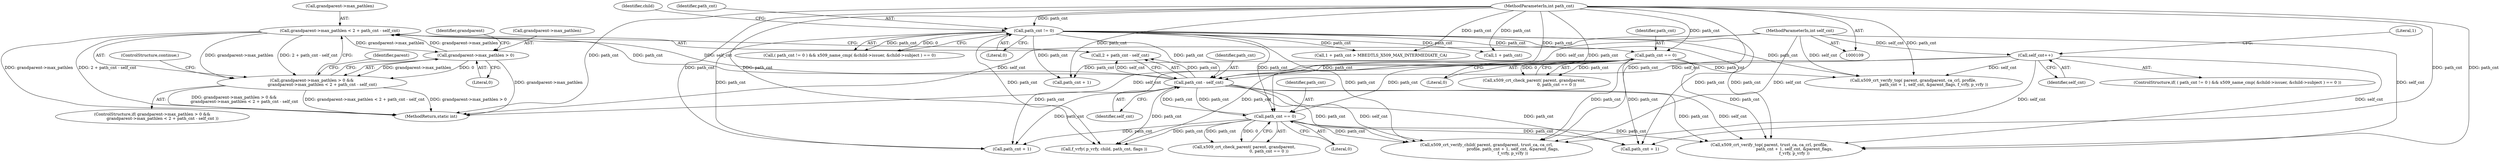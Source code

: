 digraph "0_mbedtls_31458a18788b0cf0b722acda9bb2f2fe13a3fb32_1@API" {
"1000367" [label="(Call,grandparent->max_pathlen < 2 + path_cnt - self_cnt)"];
"1000362" [label="(Call,grandparent->max_pathlen > 0)"];
"1000367" [label="(Call,grandparent->max_pathlen < 2 + path_cnt - self_cnt)"];
"1000373" [label="(Call,path_cnt - self_cnt)"];
"1000312" [label="(Call,path_cnt == 0)"];
"1000115" [label="(MethodParameterIn,int path_cnt)"];
"1000131" [label="(Call,path_cnt != 0)"];
"1000384" [label="(Call,path_cnt == 0)"];
"1000145" [label="(Call,self_cnt++)"];
"1000116" [label="(MethodParameterIn,int self_cnt)"];
"1000361" [label="(Call,grandparent->max_pathlen > 0 &&\n                grandparent->max_pathlen < 2 + path_cnt - self_cnt)"];
"1000138" [label="(Identifier,child)"];
"1000425" [label="(Call,path_cnt + 1)"];
"1000381" [label="(Identifier,parent)"];
"1000313" [label="(Identifier,path_cnt)"];
"1000360" [label="(ControlStructure,if( grandparent->max_pathlen > 0 &&\n                grandparent->max_pathlen < 2 + path_cnt - self_cnt ))"];
"1000148" [label="(Call,1 + path_cnt > MBEDTLS_X509_MAX_INTERMEDIATE_CA)"];
"1000329" [label="(Call,path_cnt + 1)"];
"1000373" [label="(Call,path_cnt - self_cnt)"];
"1000363" [label="(Call,grandparent->max_pathlen)"];
"1000145" [label="(Call,self_cnt++)"];
"1000132" [label="(Identifier,path_cnt)"];
"1000402" [label="(Call,path_cnt + 1)"];
"1000130" [label="(Call,( path_cnt != 0 ) && x509_name_cmp( &child->issuer, &child->subject ) == 0)"];
"1000380" [label="(Call,x509_crt_check_parent( parent, grandparent,\n                                       0, path_cnt == 0 ))"];
"1000115" [label="(MethodParameterIn,int path_cnt)"];
"1000146" [label="(Identifier,self_cnt)"];
"1000324" [label="(Call,x509_crt_verify_top( parent, grandparent, ca_crl, profile,\n                                path_cnt + 1, self_cnt, &parent_flags, f_vrfy, p_vrfy ))"];
"1000314" [label="(Literal,0)"];
"1000375" [label="(Identifier,self_cnt)"];
"1000371" [label="(Call,2 + path_cnt - self_cnt)"];
"1000116" [label="(MethodParameterIn,int self_cnt)"];
"1000129" [label="(ControlStructure,if( ( path_cnt != 0 ) && x509_name_cmp( &child->issuer, &child->subject ) == 0 ))"];
"1000308" [label="(Call,x509_crt_check_parent( parent, grandparent,\n                                   0, path_cnt == 0 ))"];
"1000131" [label="(Call,path_cnt != 0)"];
"1000420" [label="(Call,x509_crt_verify_top( parent, trust_ca, ca_crl, profile,\n                                       path_cnt + 1, self_cnt, &parent_flags,\n                                       f_vrfy, p_vrfy ))"];
"1000150" [label="(Literal,1)"];
"1000386" [label="(Literal,0)"];
"1000133" [label="(Literal,0)"];
"1000369" [label="(Identifier,grandparent)"];
"1000312" [label="(Call,path_cnt == 0)"];
"1000149" [label="(Call,1 + path_cnt)"];
"1000384" [label="(Call,path_cnt == 0)"];
"1000374" [label="(Identifier,path_cnt)"];
"1000377" [label="(ControlStructure,continue;)"];
"1000368" [label="(Call,grandparent->max_pathlen)"];
"1000361" [label="(Call,grandparent->max_pathlen > 0 &&\n                grandparent->max_pathlen < 2 + path_cnt - self_cnt)"];
"1000447" [label="(Call,f_vrfy( p_vrfy, child, path_cnt, flags ))"];
"1000367" [label="(Call,grandparent->max_pathlen < 2 + path_cnt - self_cnt)"];
"1000366" [label="(Literal,0)"];
"1000461" [label="(MethodReturn,static int)"];
"1000385" [label="(Identifier,path_cnt)"];
"1000396" [label="(Call,x509_crt_verify_child( parent, grandparent, trust_ca, ca_crl,\n                                         profile, path_cnt + 1, self_cnt, &parent_flags,\n                                         f_vrfy, p_vrfy ))"];
"1000362" [label="(Call,grandparent->max_pathlen > 0)"];
"1000367" -> "1000361"  [label="AST: "];
"1000367" -> "1000371"  [label="CFG: "];
"1000368" -> "1000367"  [label="AST: "];
"1000371" -> "1000367"  [label="AST: "];
"1000361" -> "1000367"  [label="CFG: "];
"1000367" -> "1000461"  [label="DDG: grandparent->max_pathlen"];
"1000367" -> "1000461"  [label="DDG: 2 + path_cnt - self_cnt"];
"1000367" -> "1000362"  [label="DDG: grandparent->max_pathlen"];
"1000367" -> "1000361"  [label="DDG: grandparent->max_pathlen"];
"1000367" -> "1000361"  [label="DDG: 2 + path_cnt - self_cnt"];
"1000362" -> "1000367"  [label="DDG: grandparent->max_pathlen"];
"1000373" -> "1000367"  [label="DDG: path_cnt"];
"1000373" -> "1000367"  [label="DDG: self_cnt"];
"1000362" -> "1000361"  [label="AST: "];
"1000362" -> "1000366"  [label="CFG: "];
"1000363" -> "1000362"  [label="AST: "];
"1000366" -> "1000362"  [label="AST: "];
"1000369" -> "1000362"  [label="CFG: "];
"1000361" -> "1000362"  [label="CFG: "];
"1000362" -> "1000461"  [label="DDG: grandparent->max_pathlen"];
"1000362" -> "1000361"  [label="DDG: grandparent->max_pathlen"];
"1000362" -> "1000361"  [label="DDG: 0"];
"1000373" -> "1000371"  [label="AST: "];
"1000373" -> "1000375"  [label="CFG: "];
"1000374" -> "1000373"  [label="AST: "];
"1000375" -> "1000373"  [label="AST: "];
"1000371" -> "1000373"  [label="CFG: "];
"1000373" -> "1000371"  [label="DDG: path_cnt"];
"1000373" -> "1000371"  [label="DDG: self_cnt"];
"1000312" -> "1000373"  [label="DDG: path_cnt"];
"1000384" -> "1000373"  [label="DDG: path_cnt"];
"1000115" -> "1000373"  [label="DDG: path_cnt"];
"1000131" -> "1000373"  [label="DDG: path_cnt"];
"1000145" -> "1000373"  [label="DDG: self_cnt"];
"1000116" -> "1000373"  [label="DDG: self_cnt"];
"1000373" -> "1000384"  [label="DDG: path_cnt"];
"1000373" -> "1000396"  [label="DDG: self_cnt"];
"1000373" -> "1000396"  [label="DDG: path_cnt"];
"1000373" -> "1000402"  [label="DDG: path_cnt"];
"1000373" -> "1000420"  [label="DDG: path_cnt"];
"1000373" -> "1000420"  [label="DDG: self_cnt"];
"1000373" -> "1000425"  [label="DDG: path_cnt"];
"1000373" -> "1000447"  [label="DDG: path_cnt"];
"1000312" -> "1000308"  [label="AST: "];
"1000312" -> "1000314"  [label="CFG: "];
"1000313" -> "1000312"  [label="AST: "];
"1000314" -> "1000312"  [label="AST: "];
"1000308" -> "1000312"  [label="CFG: "];
"1000312" -> "1000308"  [label="DDG: path_cnt"];
"1000312" -> "1000308"  [label="DDG: 0"];
"1000115" -> "1000312"  [label="DDG: path_cnt"];
"1000131" -> "1000312"  [label="DDG: path_cnt"];
"1000312" -> "1000324"  [label="DDG: path_cnt"];
"1000312" -> "1000329"  [label="DDG: path_cnt"];
"1000312" -> "1000384"  [label="DDG: path_cnt"];
"1000312" -> "1000396"  [label="DDG: path_cnt"];
"1000312" -> "1000402"  [label="DDG: path_cnt"];
"1000312" -> "1000420"  [label="DDG: path_cnt"];
"1000312" -> "1000425"  [label="DDG: path_cnt"];
"1000312" -> "1000447"  [label="DDG: path_cnt"];
"1000115" -> "1000109"  [label="AST: "];
"1000115" -> "1000461"  [label="DDG: path_cnt"];
"1000115" -> "1000131"  [label="DDG: path_cnt"];
"1000115" -> "1000148"  [label="DDG: path_cnt"];
"1000115" -> "1000149"  [label="DDG: path_cnt"];
"1000115" -> "1000324"  [label="DDG: path_cnt"];
"1000115" -> "1000329"  [label="DDG: path_cnt"];
"1000115" -> "1000384"  [label="DDG: path_cnt"];
"1000115" -> "1000396"  [label="DDG: path_cnt"];
"1000115" -> "1000402"  [label="DDG: path_cnt"];
"1000115" -> "1000420"  [label="DDG: path_cnt"];
"1000115" -> "1000425"  [label="DDG: path_cnt"];
"1000115" -> "1000447"  [label="DDG: path_cnt"];
"1000131" -> "1000130"  [label="AST: "];
"1000131" -> "1000133"  [label="CFG: "];
"1000132" -> "1000131"  [label="AST: "];
"1000133" -> "1000131"  [label="AST: "];
"1000138" -> "1000131"  [label="CFG: "];
"1000130" -> "1000131"  [label="CFG: "];
"1000131" -> "1000130"  [label="DDG: path_cnt"];
"1000131" -> "1000130"  [label="DDG: 0"];
"1000131" -> "1000148"  [label="DDG: path_cnt"];
"1000131" -> "1000149"  [label="DDG: path_cnt"];
"1000131" -> "1000324"  [label="DDG: path_cnt"];
"1000131" -> "1000329"  [label="DDG: path_cnt"];
"1000131" -> "1000384"  [label="DDG: path_cnt"];
"1000131" -> "1000396"  [label="DDG: path_cnt"];
"1000131" -> "1000402"  [label="DDG: path_cnt"];
"1000131" -> "1000420"  [label="DDG: path_cnt"];
"1000131" -> "1000425"  [label="DDG: path_cnt"];
"1000131" -> "1000447"  [label="DDG: path_cnt"];
"1000384" -> "1000380"  [label="AST: "];
"1000384" -> "1000386"  [label="CFG: "];
"1000385" -> "1000384"  [label="AST: "];
"1000386" -> "1000384"  [label="AST: "];
"1000380" -> "1000384"  [label="CFG: "];
"1000384" -> "1000380"  [label="DDG: path_cnt"];
"1000384" -> "1000380"  [label="DDG: 0"];
"1000384" -> "1000396"  [label="DDG: path_cnt"];
"1000384" -> "1000402"  [label="DDG: path_cnt"];
"1000384" -> "1000420"  [label="DDG: path_cnt"];
"1000384" -> "1000425"  [label="DDG: path_cnt"];
"1000384" -> "1000447"  [label="DDG: path_cnt"];
"1000145" -> "1000129"  [label="AST: "];
"1000145" -> "1000146"  [label="CFG: "];
"1000146" -> "1000145"  [label="AST: "];
"1000150" -> "1000145"  [label="CFG: "];
"1000145" -> "1000461"  [label="DDG: self_cnt"];
"1000116" -> "1000145"  [label="DDG: self_cnt"];
"1000145" -> "1000324"  [label="DDG: self_cnt"];
"1000145" -> "1000396"  [label="DDG: self_cnt"];
"1000145" -> "1000420"  [label="DDG: self_cnt"];
"1000116" -> "1000109"  [label="AST: "];
"1000116" -> "1000461"  [label="DDG: self_cnt"];
"1000116" -> "1000324"  [label="DDG: self_cnt"];
"1000116" -> "1000396"  [label="DDG: self_cnt"];
"1000116" -> "1000420"  [label="DDG: self_cnt"];
"1000361" -> "1000360"  [label="AST: "];
"1000377" -> "1000361"  [label="CFG: "];
"1000381" -> "1000361"  [label="CFG: "];
"1000361" -> "1000461"  [label="DDG: grandparent->max_pathlen > 0 &&\n                grandparent->max_pathlen < 2 + path_cnt - self_cnt"];
"1000361" -> "1000461"  [label="DDG: grandparent->max_pathlen < 2 + path_cnt - self_cnt"];
"1000361" -> "1000461"  [label="DDG: grandparent->max_pathlen > 0"];
}
